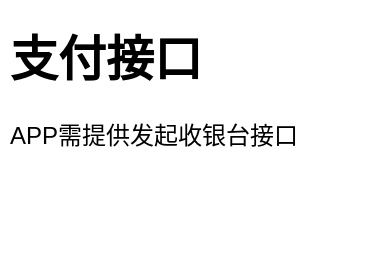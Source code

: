 <mxfile version="14.6.1" type="github">
  <diagram id="AZOf61jDgbsZOh8h0cvU" name="第 1 页">
    <mxGraphModel dx="2066" dy="1080" grid="1" gridSize="10" guides="1" tooltips="1" connect="1" arrows="1" fold="1" page="1" pageScale="1" pageWidth="827" pageHeight="1169" math="0" shadow="0">
      <root>
        <mxCell id="0" />
        <mxCell id="1" parent="0" />
        <mxCell id="eRNwVtKWeMuUZ3jzu04p-1" value="&lt;h1&gt;支付接口&lt;/h1&gt;&lt;p&gt;APP需提供发起收银台接口&lt;/p&gt;" style="text;html=1;strokeColor=none;fillColor=none;spacing=5;spacingTop=-20;whiteSpace=wrap;overflow=hidden;rounded=0;" vertex="1" parent="1">
          <mxGeometry x="30" y="20" width="190" height="120" as="geometry" />
        </mxCell>
      </root>
    </mxGraphModel>
  </diagram>
</mxfile>
